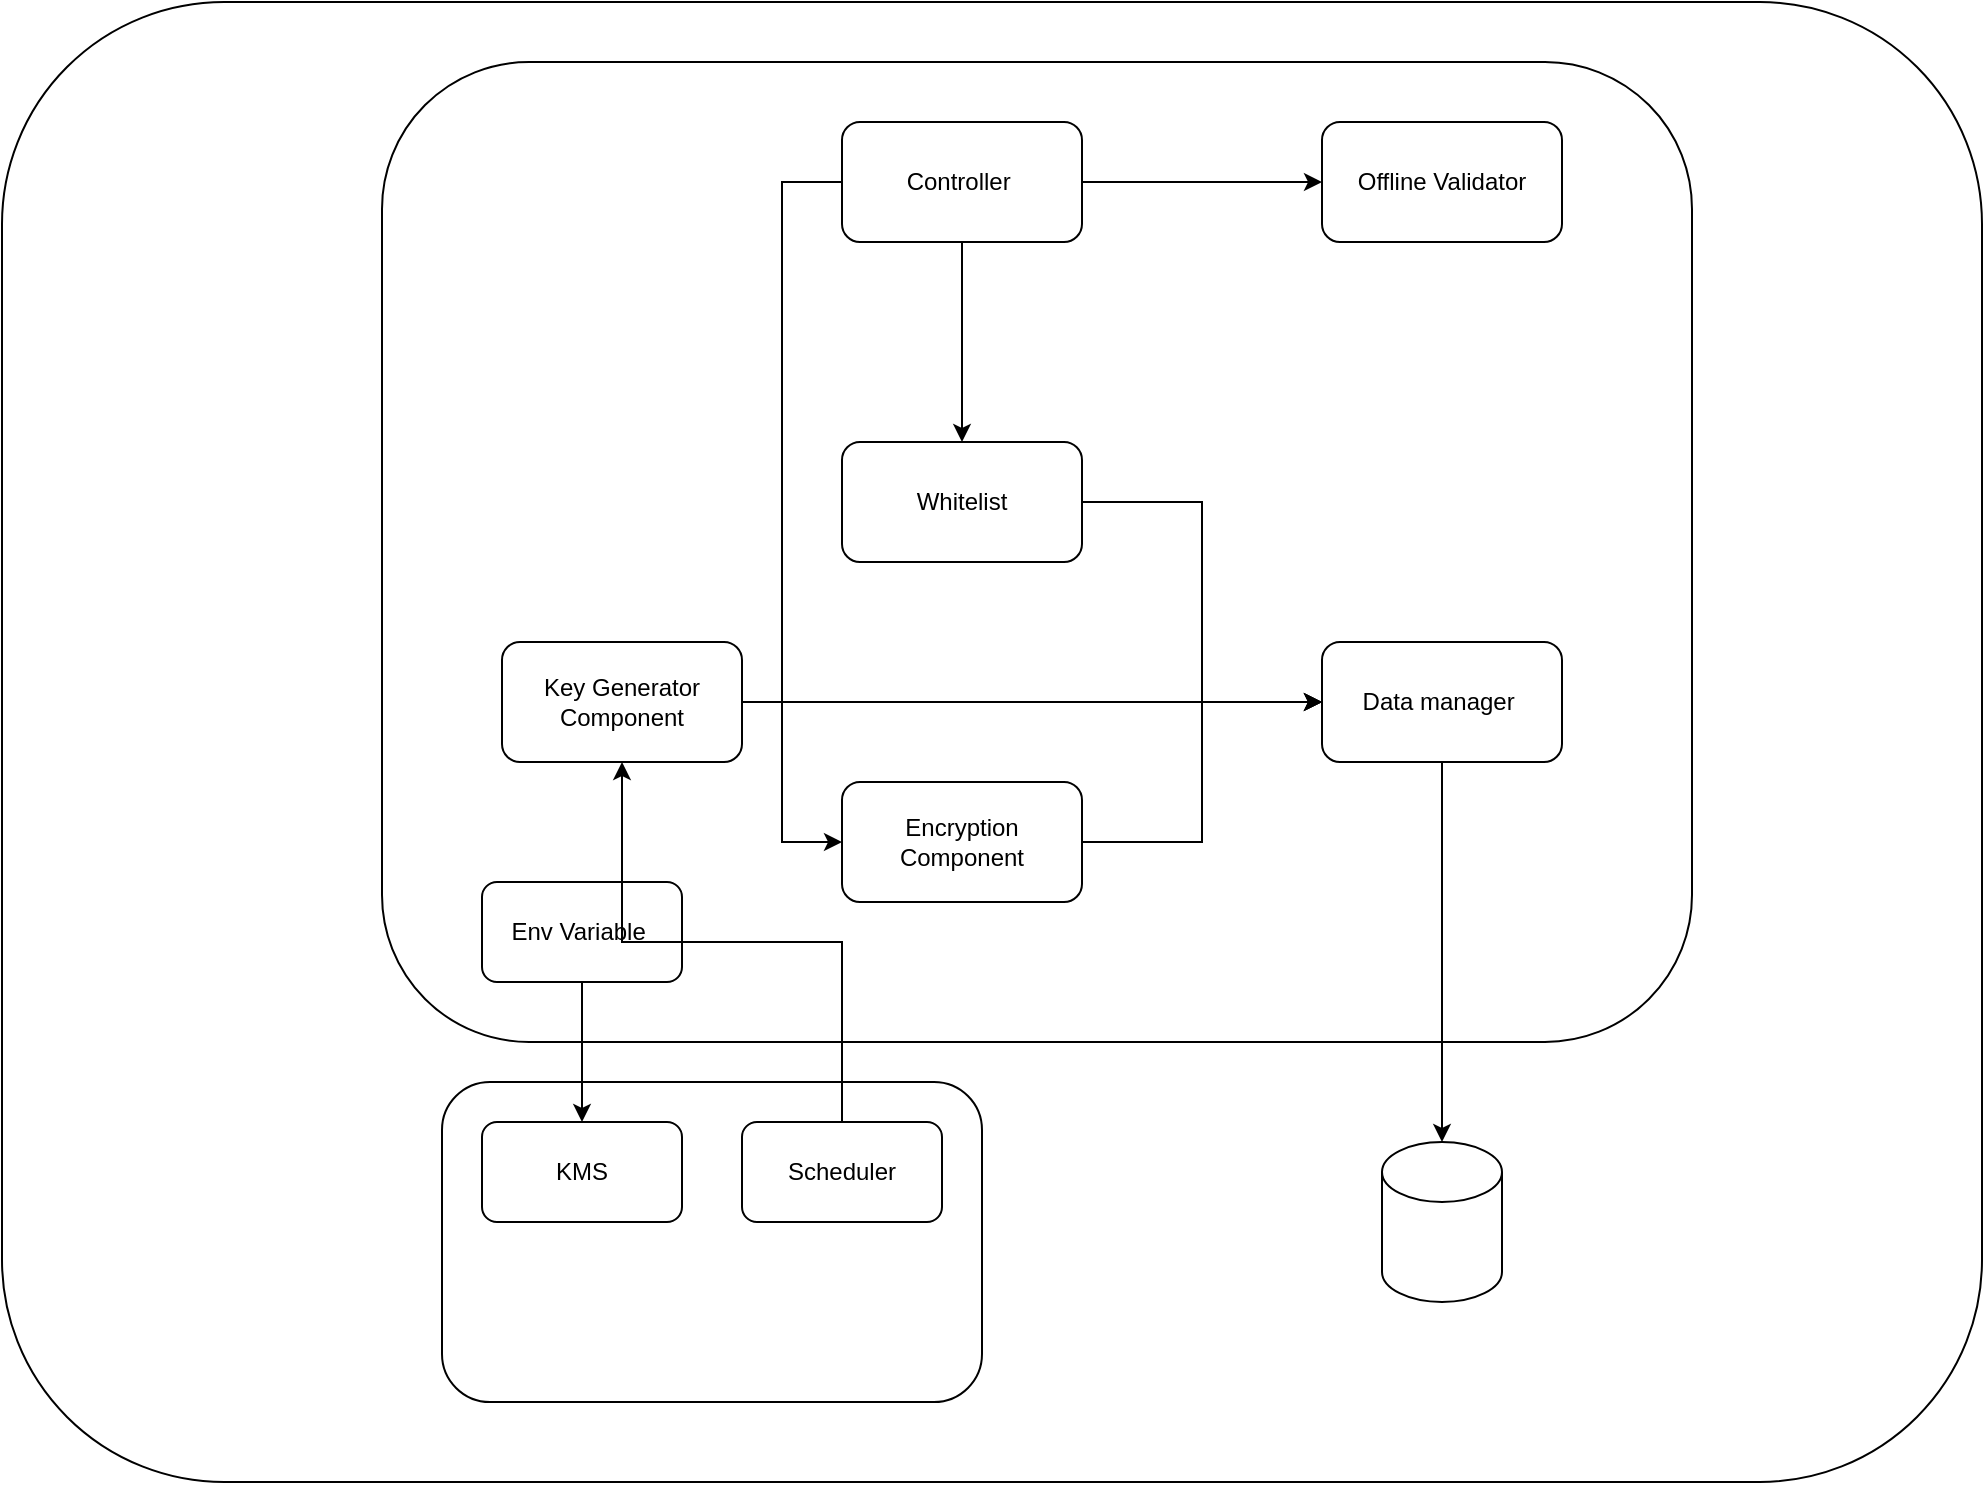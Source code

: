 <mxfile version="24.3.1" type="github">
  <diagram name="Page-1" id="t5791eXkBowNAjBtWBt3">
    <mxGraphModel dx="1674" dy="746" grid="1" gridSize="10" guides="1" tooltips="1" connect="1" arrows="1" fold="1" page="1" pageScale="1" pageWidth="850" pageHeight="1100" math="0" shadow="0">
      <root>
        <mxCell id="0" />
        <mxCell id="1" parent="0" />
        <mxCell id="w8yzD8-JY_WNigiYfDwi-1" value="" style="rounded=1;whiteSpace=wrap;html=1;" vertex="1" parent="1">
          <mxGeometry x="70" y="20" width="990" height="740" as="geometry" />
        </mxCell>
        <mxCell id="w8yzD8-JY_WNigiYfDwi-17" value="" style="rounded=1;whiteSpace=wrap;html=1;" vertex="1" parent="1">
          <mxGeometry x="290" y="560" width="270" height="160" as="geometry" />
        </mxCell>
        <mxCell id="w8yzD8-JY_WNigiYfDwi-4" value="" style="rounded=1;whiteSpace=wrap;html=1;" vertex="1" parent="1">
          <mxGeometry x="260" y="50" width="655" height="490" as="geometry" />
        </mxCell>
        <mxCell id="w8yzD8-JY_WNigiYfDwi-13" style="edgeStyle=orthogonalEdgeStyle;rounded=0;orthogonalLoop=1;jettySize=auto;html=1;" edge="1" parent="1" source="w8yzD8-JY_WNigiYfDwi-5" target="w8yzD8-JY_WNigiYfDwi-6">
          <mxGeometry relative="1" as="geometry" />
        </mxCell>
        <mxCell id="w8yzD8-JY_WNigiYfDwi-15" style="edgeStyle=orthogonalEdgeStyle;rounded=0;orthogonalLoop=1;jettySize=auto;html=1;" edge="1" parent="1" source="w8yzD8-JY_WNigiYfDwi-5" target="w8yzD8-JY_WNigiYfDwi-10">
          <mxGeometry relative="1" as="geometry" />
        </mxCell>
        <mxCell id="w8yzD8-JY_WNigiYfDwi-25" style="edgeStyle=orthogonalEdgeStyle;rounded=0;orthogonalLoop=1;jettySize=auto;html=1;" edge="1" parent="1" source="w8yzD8-JY_WNigiYfDwi-5" target="w8yzD8-JY_WNigiYfDwi-9">
          <mxGeometry relative="1" as="geometry">
            <Array as="points">
              <mxPoint x="460" y="110" />
              <mxPoint x="460" y="440" />
            </Array>
          </mxGeometry>
        </mxCell>
        <mxCell id="w8yzD8-JY_WNigiYfDwi-5" value="Controller&amp;nbsp;" style="rounded=1;whiteSpace=wrap;html=1;" vertex="1" parent="1">
          <mxGeometry x="490" y="80" width="120" height="60" as="geometry" />
        </mxCell>
        <mxCell id="w8yzD8-JY_WNigiYfDwi-6" value="Offline Validator" style="rounded=1;whiteSpace=wrap;html=1;" vertex="1" parent="1">
          <mxGeometry x="730" y="80" width="120" height="60" as="geometry" />
        </mxCell>
        <mxCell id="w8yzD8-JY_WNigiYfDwi-7" value="Data manager&amp;nbsp;" style="rounded=1;whiteSpace=wrap;html=1;" vertex="1" parent="1">
          <mxGeometry x="730" y="340" width="120" height="60" as="geometry" />
        </mxCell>
        <mxCell id="w8yzD8-JY_WNigiYfDwi-22" style="edgeStyle=orthogonalEdgeStyle;rounded=0;orthogonalLoop=1;jettySize=auto;html=1;" edge="1" parent="1" source="w8yzD8-JY_WNigiYfDwi-8" target="w8yzD8-JY_WNigiYfDwi-7">
          <mxGeometry relative="1" as="geometry" />
        </mxCell>
        <mxCell id="w8yzD8-JY_WNigiYfDwi-8" value="Key Generator Component" style="rounded=1;whiteSpace=wrap;html=1;" vertex="1" parent="1">
          <mxGeometry x="320" y="340" width="120" height="60" as="geometry" />
        </mxCell>
        <mxCell id="w8yzD8-JY_WNigiYfDwi-24" style="edgeStyle=orthogonalEdgeStyle;rounded=0;orthogonalLoop=1;jettySize=auto;html=1;entryX=0;entryY=0.5;entryDx=0;entryDy=0;" edge="1" parent="1" source="w8yzD8-JY_WNigiYfDwi-9" target="w8yzD8-JY_WNigiYfDwi-7">
          <mxGeometry relative="1" as="geometry" />
        </mxCell>
        <mxCell id="w8yzD8-JY_WNigiYfDwi-9" value="Encryption Component" style="rounded=1;whiteSpace=wrap;html=1;" vertex="1" parent="1">
          <mxGeometry x="490" y="410" width="120" height="60" as="geometry" />
        </mxCell>
        <mxCell id="w8yzD8-JY_WNigiYfDwi-23" style="edgeStyle=orthogonalEdgeStyle;rounded=0;orthogonalLoop=1;jettySize=auto;html=1;entryX=0;entryY=0.5;entryDx=0;entryDy=0;" edge="1" parent="1" source="w8yzD8-JY_WNigiYfDwi-10" target="w8yzD8-JY_WNigiYfDwi-7">
          <mxGeometry relative="1" as="geometry" />
        </mxCell>
        <mxCell id="w8yzD8-JY_WNigiYfDwi-10" value="Whitelist" style="rounded=1;whiteSpace=wrap;html=1;" vertex="1" parent="1">
          <mxGeometry x="490" y="240" width="120" height="60" as="geometry" />
        </mxCell>
        <mxCell id="w8yzD8-JY_WNigiYfDwi-11" value="" style="shape=cylinder3;whiteSpace=wrap;html=1;boundedLbl=1;backgroundOutline=1;size=15;" vertex="1" parent="1">
          <mxGeometry x="760" y="590" width="60" height="80" as="geometry" />
        </mxCell>
        <mxCell id="w8yzD8-JY_WNigiYfDwi-12" style="edgeStyle=orthogonalEdgeStyle;rounded=0;orthogonalLoop=1;jettySize=auto;html=1;entryX=0.5;entryY=0;entryDx=0;entryDy=0;entryPerimeter=0;" edge="1" parent="1" source="w8yzD8-JY_WNigiYfDwi-7" target="w8yzD8-JY_WNigiYfDwi-11">
          <mxGeometry relative="1" as="geometry" />
        </mxCell>
        <mxCell id="w8yzD8-JY_WNigiYfDwi-20" style="edgeStyle=orthogonalEdgeStyle;rounded=0;orthogonalLoop=1;jettySize=auto;html=1;" edge="1" parent="1" source="w8yzD8-JY_WNigiYfDwi-16" target="w8yzD8-JY_WNigiYfDwi-18">
          <mxGeometry relative="1" as="geometry" />
        </mxCell>
        <mxCell id="w8yzD8-JY_WNigiYfDwi-16" value="Env Variable&amp;nbsp;" style="rounded=1;whiteSpace=wrap;html=1;" vertex="1" parent="1">
          <mxGeometry x="310" y="460" width="100" height="50" as="geometry" />
        </mxCell>
        <mxCell id="w8yzD8-JY_WNigiYfDwi-18" value="KMS" style="rounded=1;whiteSpace=wrap;html=1;" vertex="1" parent="1">
          <mxGeometry x="310" y="580" width="100" height="50" as="geometry" />
        </mxCell>
        <mxCell id="w8yzD8-JY_WNigiYfDwi-21" style="edgeStyle=orthogonalEdgeStyle;rounded=0;orthogonalLoop=1;jettySize=auto;html=1;entryX=0.5;entryY=1;entryDx=0;entryDy=0;" edge="1" parent="1" source="w8yzD8-JY_WNigiYfDwi-19" target="w8yzD8-JY_WNigiYfDwi-8">
          <mxGeometry relative="1" as="geometry" />
        </mxCell>
        <mxCell id="w8yzD8-JY_WNigiYfDwi-19" value="Scheduler" style="rounded=1;whiteSpace=wrap;html=1;" vertex="1" parent="1">
          <mxGeometry x="440" y="580" width="100" height="50" as="geometry" />
        </mxCell>
      </root>
    </mxGraphModel>
  </diagram>
</mxfile>

